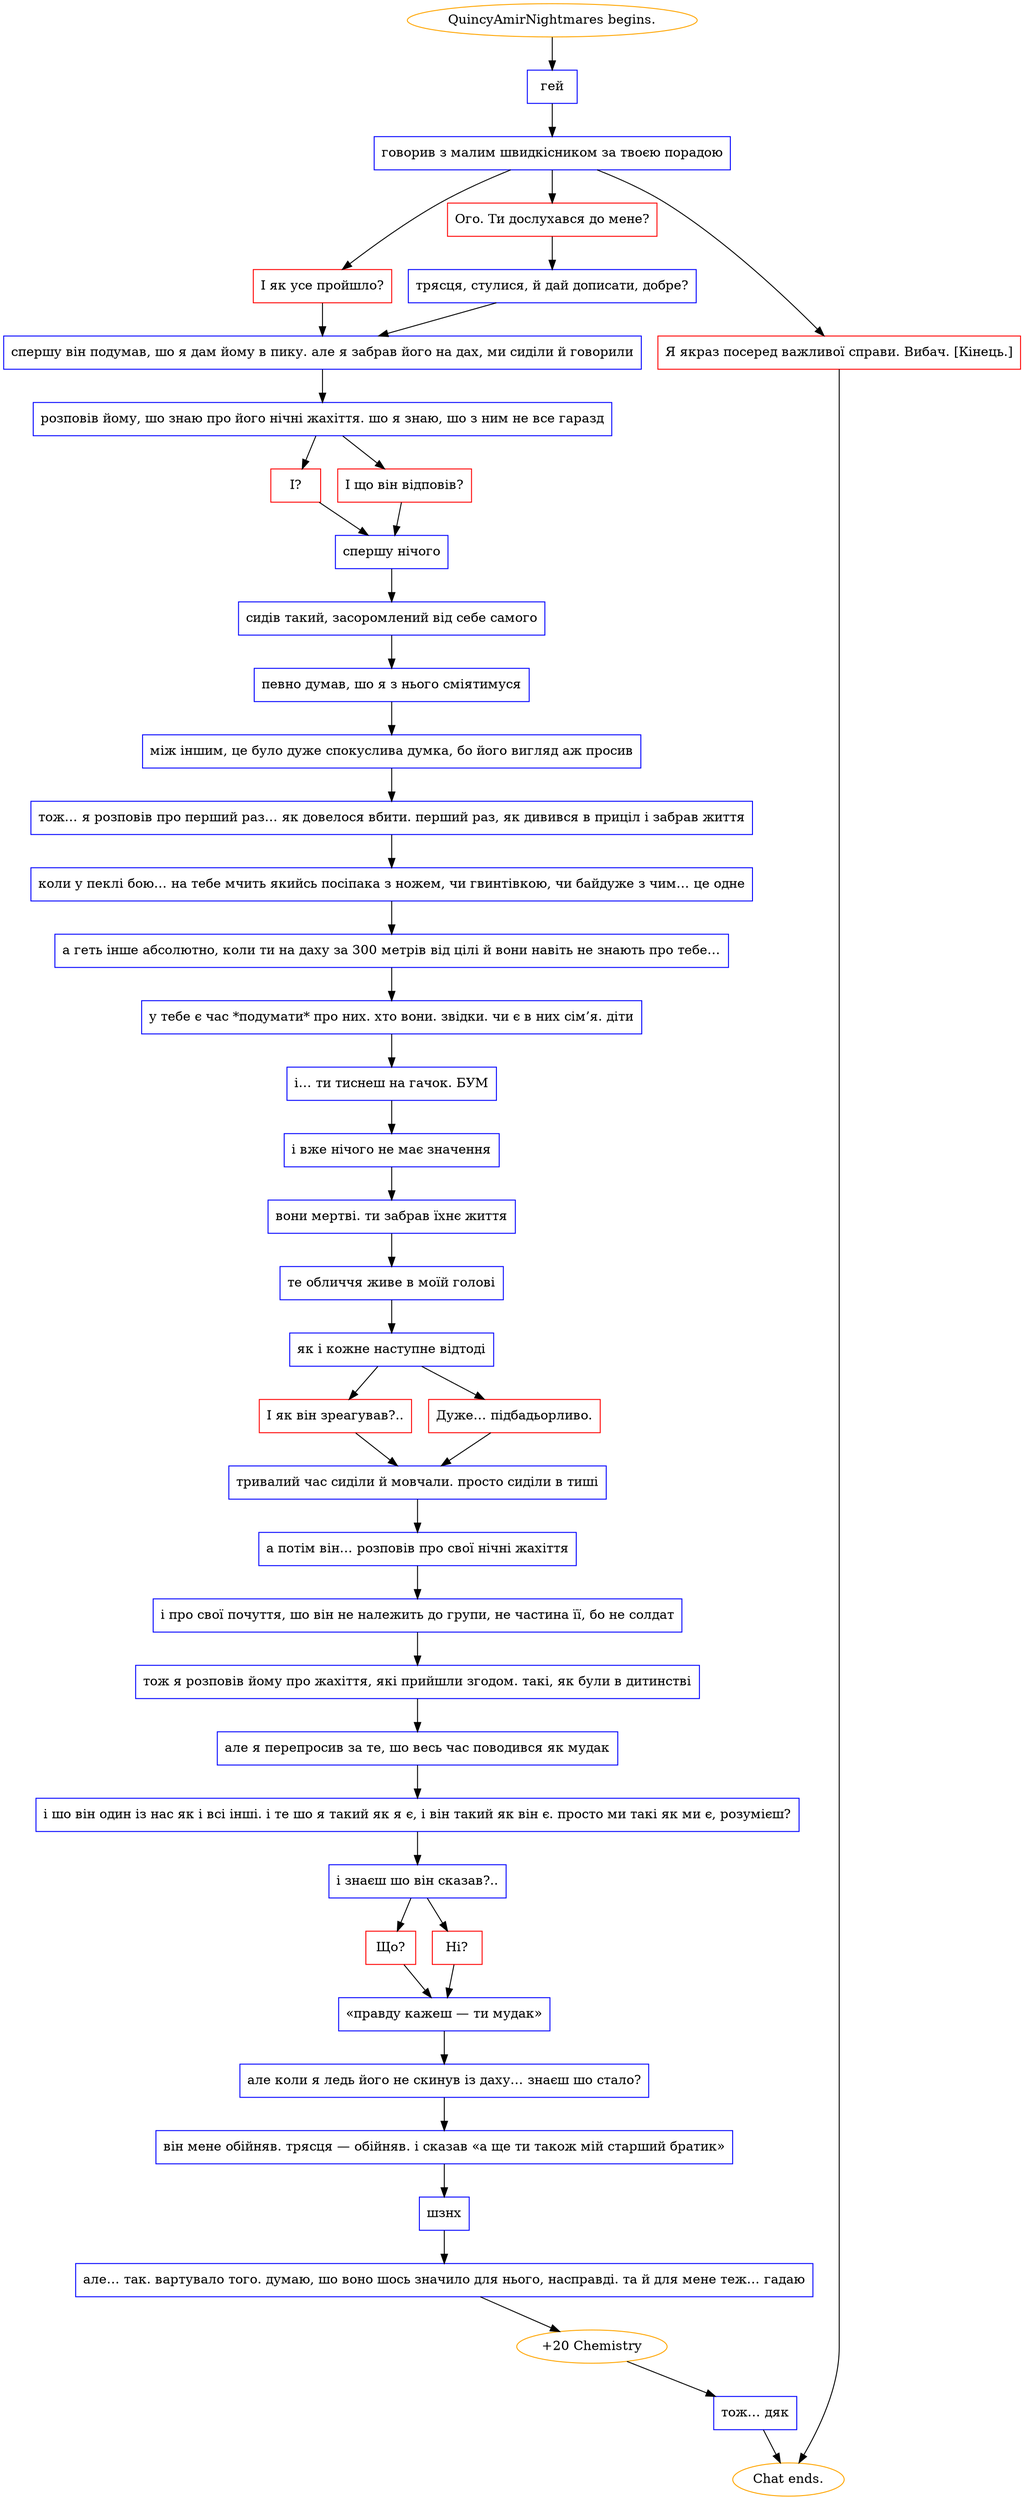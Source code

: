 digraph {
	"QuincyAmirNightmares begins." [color=orange];
		"QuincyAmirNightmares begins." -> j1026990409;
	j1026990409 [label="гей",shape=box,color=blue];
		j1026990409 -> j1854597472;
	j1854597472 [label="говорив з малим швидкісником за твоєю порадою",shape=box,color=blue];
		j1854597472 -> j609787795;
		j1854597472 -> j1263776065;
		j1854597472 -> j2636776261;
	j609787795 [label="І як усе пройшло?",shape=box,color=red];
		j609787795 -> j2537700877;
	j1263776065 [label="Ого. Ти дослухався до мене?",shape=box,color=red];
		j1263776065 -> j2385593612;
	j2636776261 [label="Я якраз посеред важливої справи. Вибач. [Кінець.]",shape=box,color=red];
		j2636776261 -> "Chat ends.";
	j2537700877 [label="спершу він подумав, шо я дам йому в пику. але я забрав його на дах, ми сиділи й говорили",shape=box,color=blue];
		j2537700877 -> j951727059;
	j2385593612 [label="трясця, стулися, й дай дописати, добре?",shape=box,color=blue];
		j2385593612 -> j2537700877;
	"Chat ends." [color=orange];
	j951727059 [label="розповів йому, шо знаю про його нічні жахіття. шо я знаю, шо з ним не все гаразд",shape=box,color=blue];
		j951727059 -> j2456633444;
		j951727059 -> j2349680266;
	j2456633444 [label="І?",shape=box,color=red];
		j2456633444 -> j3990602190;
	j2349680266 [label="І що він відповів?",shape=box,color=red];
		j2349680266 -> j3990602190;
	j3990602190 [label="спершу нічого",shape=box,color=blue];
		j3990602190 -> j1175358607;
	j1175358607 [label="сидів такий, засоромлений від себе самого",shape=box,color=blue];
		j1175358607 -> j1605860209;
	j1605860209 [label="певно думав, шо я з нього сміятимуся",shape=box,color=blue];
		j1605860209 -> j4203462211;
	j4203462211 [label="між іншим, це було дуже спокуслива думка, бо його вигляд аж просив",shape=box,color=blue];
		j4203462211 -> j1111303180;
	j1111303180 [label="тож… я розповів про перший раз… як довелося вбити. перший раз, як дивився в приціл і забрав життя",shape=box,color=blue];
		j1111303180 -> j2433943247;
	j2433943247 [label="коли у пеклі бою… на тебе мчить якийсь посіпака з ножем, чи гвинтівкою, чи байдуже з чим… це одне",shape=box,color=blue];
		j2433943247 -> j1853655615;
	j1853655615 [label="а геть інше абсолютно, коли ти на даху за 300 метрів від цілі й вони навіть не знають про тебе…",shape=box,color=blue];
		j1853655615 -> j808331899;
	j808331899 [label="у тебе є час *подумати* про них. хто вони. звідки. чи є в них сім’я. діти",shape=box,color=blue];
		j808331899 -> j1093128163;
	j1093128163 [label="і… ти тиснеш на гачок. БУМ",shape=box,color=blue];
		j1093128163 -> j4090796095;
	j4090796095 [label="і вже нічого не має значення",shape=box,color=blue];
		j4090796095 -> j1967675508;
	j1967675508 [label="вони мертві. ти забрав їхнє життя",shape=box,color=blue];
		j1967675508 -> j521623806;
	j521623806 [label="те обличчя живе в моїй голові",shape=box,color=blue];
		j521623806 -> j1445419508;
	j1445419508 [label="як і кожне наступне відтоді",shape=box,color=blue];
		j1445419508 -> j1357138354;
		j1445419508 -> j2947441578;
	j1357138354 [label="І як він зреагував?..",shape=box,color=red];
		j1357138354 -> j328310030;
	j2947441578 [label="Дуже… підбадьорливо.",shape=box,color=red];
		j2947441578 -> j328310030;
	j328310030 [label="тривалий час сиділи й мовчали. просто сиділи в тиші",shape=box,color=blue];
		j328310030 -> j3090294493;
	j3090294493 [label="а потім він… розповів про свої нічні жахіття",shape=box,color=blue];
		j3090294493 -> j1279184101;
	j1279184101 [label="і про свої почуття, шо він не належить до групи, не частина її, бо не солдат",shape=box,color=blue];
		j1279184101 -> j2061725660;
	j2061725660 [label="тож я розповів йому про жахіття, які прийшли згодом. такі, як були в дитинстві",shape=box,color=blue];
		j2061725660 -> j2945101414;
	j2945101414 [label="але я перепросив за те, шо весь час поводився як мудак",shape=box,color=blue];
		j2945101414 -> j2352702462;
	j2352702462 [label="і шо він один із нас як і всі інші. і те шо я такий як я є, і він такий як він є. просто ми такі як ми є, розумієш?",shape=box,color=blue];
		j2352702462 -> j3516361109;
	j3516361109 [label="і знаєш шо він сказав?..",shape=box,color=blue];
		j3516361109 -> j3321121732;
		j3516361109 -> j2687437499;
	j3321121732 [label="Що?",shape=box,color=red];
		j3321121732 -> j2831496608;
	j2687437499 [label="Ні?",shape=box,color=red];
		j2687437499 -> j2831496608;
	j2831496608 [label="«правду кажеш — ти мудак»",shape=box,color=blue];
		j2831496608 -> j2868868269;
	j2868868269 [label="але коли я ледь його не скинув із даху… знаєш шо стало?",shape=box,color=blue];
		j2868868269 -> j3201410021;
	j3201410021 [label="він мене обійняв. трясця — обійняв. і сказав «а ще ти також мій старший братик»",shape=box,color=blue];
		j3201410021 -> j4283864237;
	j4283864237 [label="шзнх",shape=box,color=blue];
		j4283864237 -> j2433385129;
	j2433385129 [label="але… так. вартувало того. думаю, шо воно шось значило для нього, насправді. та й для мене теж… гадаю",shape=box,color=blue];
		j2433385129 -> j1456111710;
	j1456111710 [label="+20 Chemistry",color=orange];
		j1456111710 -> j796429323;
	j796429323 [label="тож… дяк",shape=box,color=blue];
		j796429323 -> "Chat ends.";
}